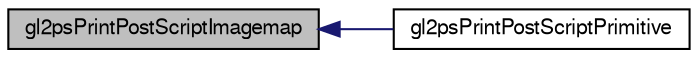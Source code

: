 digraph G
{
  edge [fontname="FreeSans",fontsize="10",labelfontname="FreeSans",labelfontsize="10"];
  node [fontname="FreeSans",fontsize="10",shape=record];
  rankdir="LR";
  Node1 [label="gl2psPrintPostScriptImagemap",height=0.2,width=0.4,color="black", fillcolor="grey75", style="filled" fontcolor="black"];
  Node1 -> Node2 [dir="back",color="midnightblue",fontsize="10",style="solid",fontname="FreeSans"];
  Node2 [label="gl2psPrintPostScriptPrimitive",height=0.2,width=0.4,color="black", fillcolor="white", style="filled",URL="$gl2ps_8c.html#a639440c25980482eca0710ac1fafd3ce"];
}
